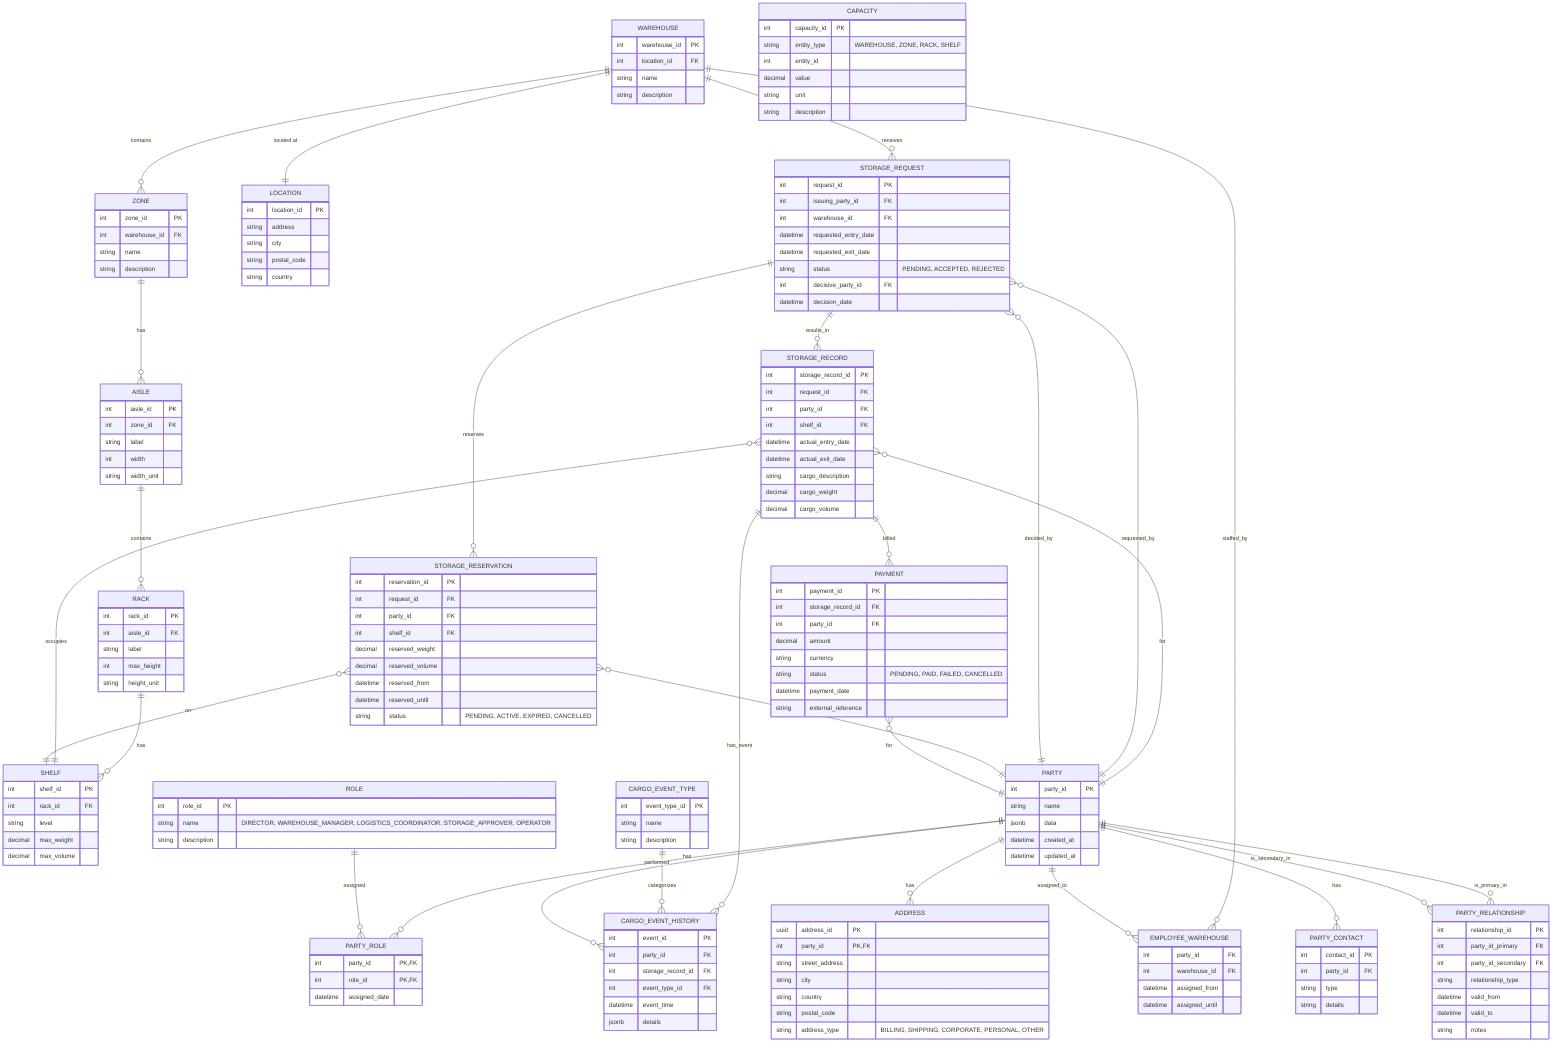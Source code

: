 erDiagram

WAREHOUSE {
  int warehouse_id PK
  int location_id FK
  string name
  string description
}

ZONE {
  int zone_id PK
  int warehouse_id FK
  string name
  string description
}

AISLE {
  int aisle_id PK
  int zone_id FK
  string label
  int width
  string width_unit
}

RACK {
  int rack_id PK
  int aisle_id FK
  string label
  int max_height
  string height_unit
}

SHELF {
  int shelf_id PK
  int rack_id FK
  string level
  decimal max_weight
  decimal max_volume
}

CAPACITY {
  int capacity_id PK
  string entity_type "WAREHOUSE, ZONE, RACK, SHELF"
  int entity_id
  decimal value
  string unit
  string description
}

LOCATION {
  int location_id PK
  string address
  string city
  string postal_code
  string country
}

STORAGE_REQUEST {
  int request_id PK
  int issuing_party_id FK
  int warehouse_id FK
  datetime requested_entry_date
  datetime requested_exit_date
  string status "PENDING, ACCEPTED, REJECTED"
  int decisive_party_id FK
  datetime decision_date
}

STORAGE_RESERVATION {
  int reservation_id PK
  int request_id FK
  int party_id FK
  int shelf_id FK
  decimal reserved_weight
  decimal reserved_volume
  datetime reserved_from
  datetime reserved_until
  string status "PENDING, ACTIVE, EXPIRED, CANCELLED"
}

STORAGE_RECORD {
  int storage_record_id PK
  int request_id FK
  int party_id FK
  int shelf_id FK
  datetime actual_entry_date
  datetime actual_exit_date
  string cargo_description
  decimal cargo_weight
  decimal cargo_volume
}

PAYMENT {
  int payment_id PK
  int storage_record_id FK
  int party_id FK
  decimal amount
  string currency
  string status "PENDING, PAID, FAILED, CANCELLED"
  datetime payment_date
  string external_reference
}

CARGO_EVENT_TYPE {
  int event_type_id PK
  string name
  string description
}

CARGO_EVENT_HISTORY {
  int event_id PK
  int party_id FK
  int storage_record_id FK
  int event_type_id FK
  datetime event_time
  jsonb details
}

ROLE {
  int role_id PK
  string name "DIRECTOR, WAREHOUSE_MANAGER, LOGISTICS_COORDINATOR, STORAGE_APPROVER, OPERATOR"
  string description
}

PARTY_ROLE {
  int party_id PK, FK
  int role_id PK, FK
  datetime assigned_date
}

EMPLOYEE_WAREHOUSE {
  int party_id FK
  int warehouse_id FK
  datetime assigned_from
  datetime assigned_until
}

ADDRESS {
    uuid address_id PK
    int party_id PK, FK
    string street_address
    string city
    string country
    string postal_code
    string address_type "BILLING, SHIPPING, CORPORATE, PERSONAL, OTHER"
}

PARTY_CONTACT {
    int contact_id PK
    int party_id FK
    string type
    string details
}

PARTY {
    int party_id PK
    string name
    jsonb data 
    datetime created_at
    datetime updated_at
}

PARTY_RELATIONSHIP {
  int relationship_id PK
  int party_id_primary FK
  int party_id_secondary FK
  string relationship_type
  datetime valid_from
  datetime valid_to
  string notes
}

WAREHOUSE ||--o{ ZONE : "contains"
ZONE ||--o{ AISLE : "has"
AISLE ||--o{ RACK : "contains"
RACK ||--o{ SHELF : "has"
WAREHOUSE ||--|| LOCATION : "located at"
WAREHOUSE ||--o{ STORAGE_REQUEST : "receives"
WAREHOUSE ||--o{ EMPLOYEE_WAREHOUSE : "staffed_by"
PARTY ||--o{ EMPLOYEE_WAREHOUSE : "assigned_to"
STORAGE_RECORD }o--|| SHELF : "occupies"
STORAGE_RECORD }o--|| PARTY : "for"
STORAGE_REQUEST }o--|| PARTY : "requested_by"
STORAGE_REQUEST }o--|| PARTY : "decided_by"
STORAGE_REQUEST ||--o{ STORAGE_RECORD : "results_in"
STORAGE_REQUEST ||--o{ STORAGE_RESERVATION : "reserves"
STORAGE_RESERVATION }o--|| SHELF : "on"
STORAGE_RESERVATION }o--|| PARTY : "for"
PARTY ||--o{ PARTY_ROLE : "has"
ROLE ||--o{ PARTY_ROLE : "assigned"
STORAGE_RECORD ||--o{ CARGO_EVENT_HISTORY : "has_event"
CARGO_EVENT_TYPE ||--o{ CARGO_EVENT_HISTORY : "categorizes"
PARTY ||--o{ CARGO_EVENT_HISTORY : "performed"
STORAGE_RECORD ||--o{ PAYMENT : "billed"
PAYMENT }o--|| PARTY : "for"
PARTY ||--o{ ADDRESS : "has"
PARTY ||--o{ PARTY_CONTACT : "has"
PARTY ||--o{ PARTY_RELATIONSHIP : "is_primary_in"
PARTY ||--o{ PARTY_RELATIONSHIP : is_secondary_in